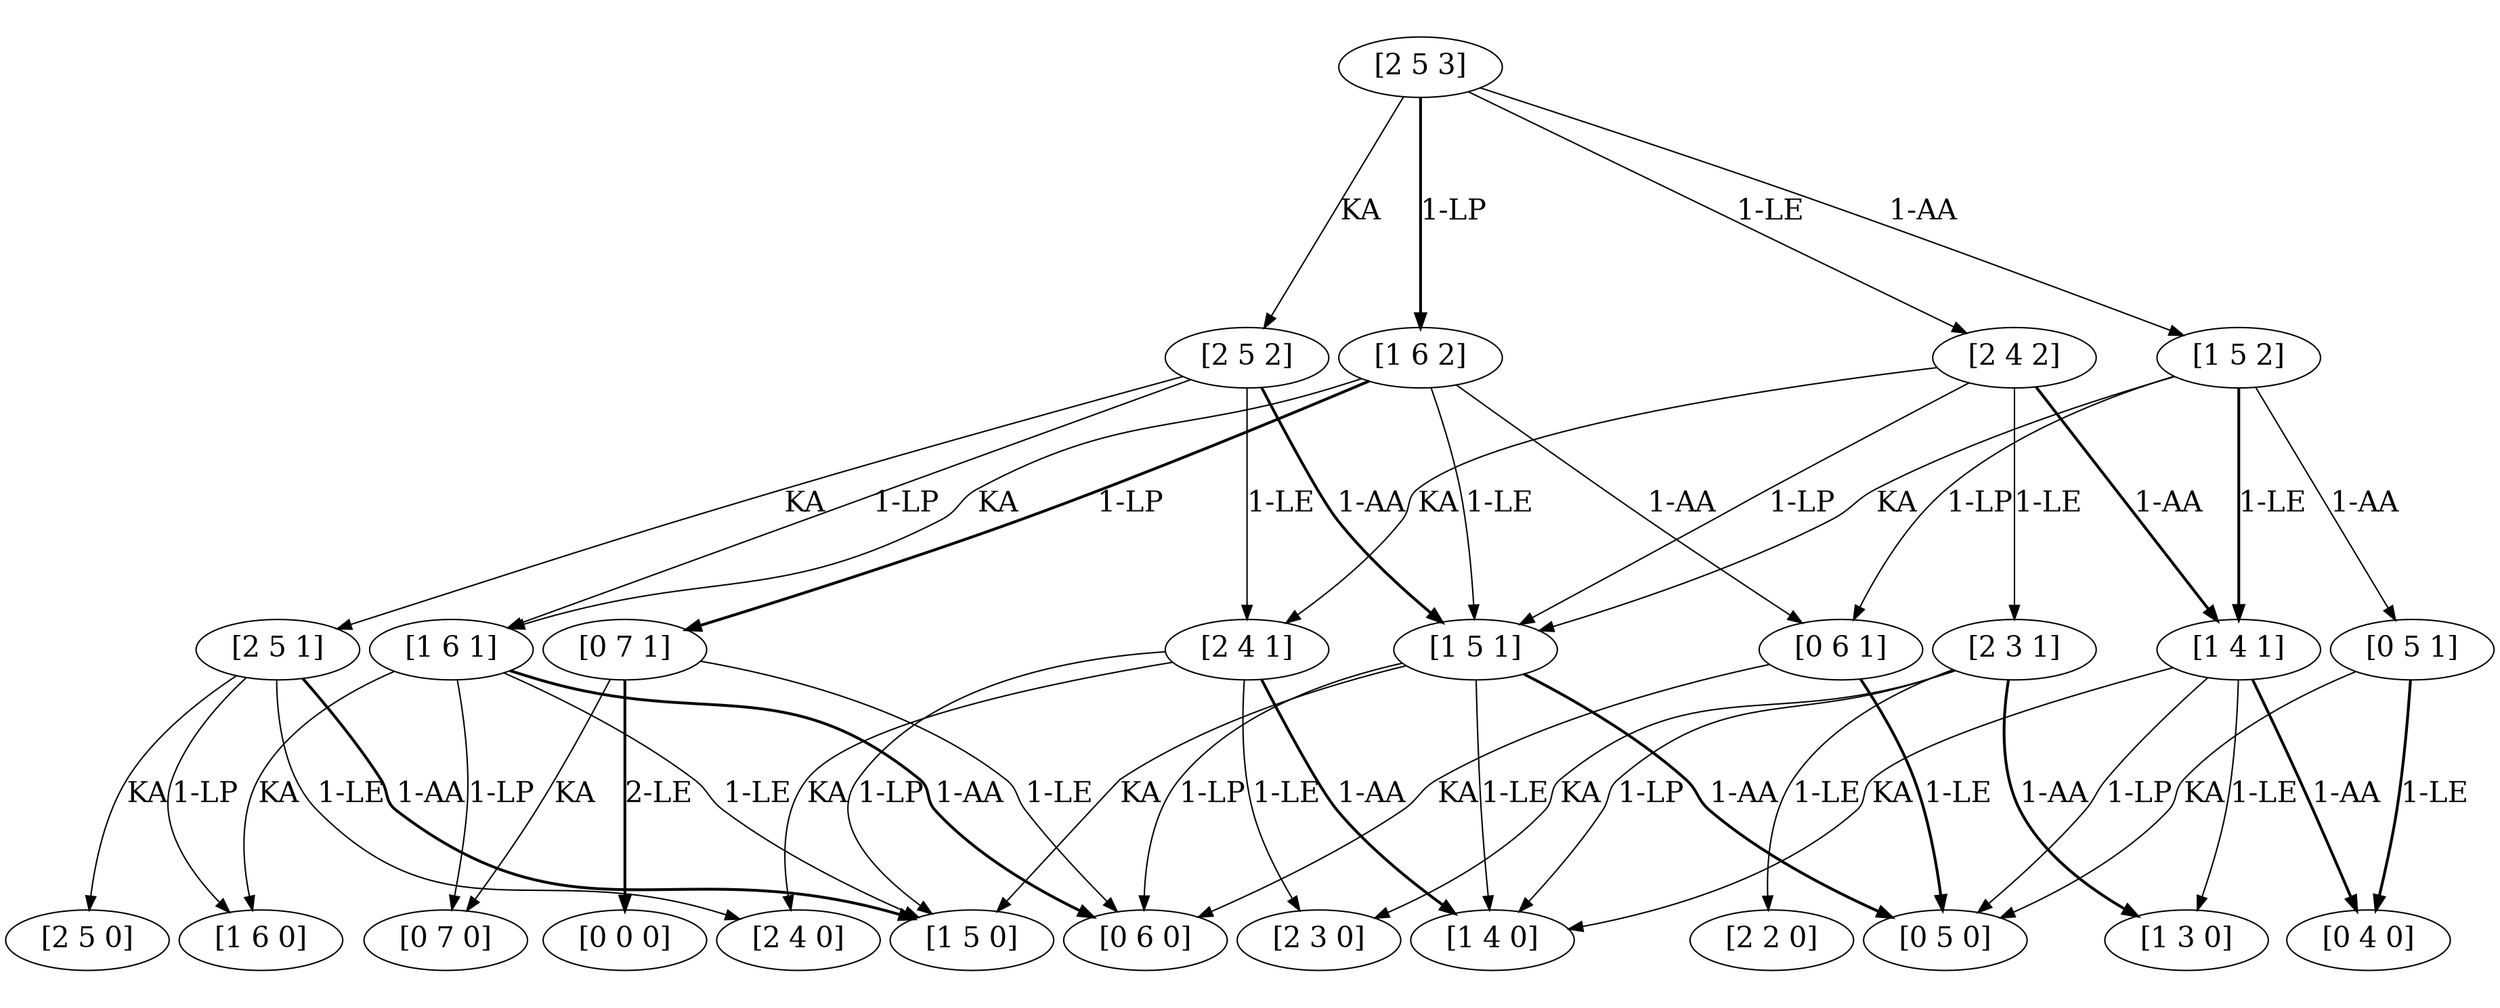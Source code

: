 digraph  {
	graph [ratio=0.4, nodesep=0.1, margin=0];
	node [label="\N", fontsize=20];
	edge [fontsize=20]
	8	 [capacity="[2]",
		label="[2 5 0]",
		stock="[5]",
		time=0,
		value=0.0];
	9	 [capacity="[2]",
		label="[2 5 1]",
		stock="[5]",
		time=1,
		value=100.0];
	9 -> 8 [key=0,
	goal="[2 5 0]",
	label=KA,
	modus=KA,
	not_best_politic=True,
	revenue=0,
	time=1,
	weight=0.0,
	weight_goal=0.0];
12 [capacity="[2]",
	label="[2 4 0]",
	stock="[4]",
	time=0,
	value=0.0];
9 -> 12 [key=1,
goal="[2 4 0]",
label="1-LE",
modus=LE,
not_best_politic=True,
revenue=100,
time=1,
weight=100.0,
weight_goal=0.0];
36 [capacity="[1]",
label="[1 6 0]",
stock="[6]",
time=0,
value=0.0];
9 -> 36 [key=1,
goal="[1 6 0]",
label="1-LP",
modus=LP,
not_best_politic=True,
revenue=0,
time=1,
weight=0.0,
weight_goal=0.0];
40 [capacity="[1]",
label="[1 5 0]",
stock="[5]",
time=0,
value=0.0];
9 -> 40 [key=1,
goal="[1 5 0]",
label="1-AA",
modus=AA,
not_best_politic=False,
revenue=100,
style=bold,
time=1,
weight=100.0,
weight_goal=0.0];
10 [capacity="[2]",
label="[2 5 2]",
stock="[5]",
time=2,
value=200.0];
10 -> 9 [key=0,
goal="[2 5 1]",
label=KA,
modus=KA,
not_best_politic=True,
revenue=0,
time=2,
weight=0.0,
weight_goal=100.0];
13 [capacity="[2]",
label="[2 4 1]",
stock="[4]",
time=1,
value=100.0];
10 -> 13 [key=1,
goal="[2 4 1]",
label="1-LE",
modus=LE,
not_best_politic=True,
revenue=100,
time=2,
weight=100.0,
weight_goal=100.0];
37 [capacity="[1]",
label="[1 6 1]",
stock="[6]",
time=1,
value=100.0];
10 -> 37 [key=1,
goal="[1 6 1]",
label="1-LP",
modus=LP,
not_best_politic=True,
revenue=0,
time=2,
weight=0.0,
weight_goal=100.0];
41 [capacity="[1]",
label="[1 5 1]",
stock="[5]",
time=1,
value=100.0];
10 -> 41 [key=1,
goal="[1 5 1]",
label="1-AA",
modus=AA,
not_best_politic=False,
revenue=100,
style=bold,
time=2,
weight=100.0,
weight_goal=100.0];
11 [capacity="[2]",
label="[2 5 3]",
stock="[5]",
time=3,
value=387.5];
11 -> 10 [key=0,
goal="[2 5 2]",
label=KA,
modus=KA,
not_best_politic=True,
revenue=0,
time=3,
weight=0.0,
weight_goal=200.0];
14 [capacity="[2]",
label="[2 4 2]",
stock="[4]",
time=2,
value=200.0];
11 -> 14 [key=1,
goal="[2 4 2]",
label="1-LE",
modus=LE,
not_best_politic=True,
revenue=100,
time=3,
weight=100.0,
weight_goal=200.0];
38 [capacity="[1]",
label="[1 6 2]",
stock="[6]",
time=2,
value=400.0];
11 -> 38 [key=1,
goal="[1 6 2]",
label="1-LP",
modus=LP,
not_best_politic=False,
revenue=0,
style=bold,
time=3,
weight=200.0,
weight_goal=400.0];
42 [capacity="[1]",
label="[1 5 2]",
stock="[5]",
time=2,
value=175.0];
11 -> 42 [key=1,
goal="[1 5 2]",
label="1-AA",
modus=AA,
not_best_politic=True,
revenue=100,
time=3,
weight=75.0,
weight_goal=175.0];
13 -> 12 [key=0,
goal="[2 4 0]",
label=KA,
modus=KA,
not_best_politic=True,
revenue=0,
time=1,
weight=0.0,
weight_goal=0.0];
16 [capacity="[2]",
label="[2 3 0]",
stock="[3]",
time=0,
value=0.0];
13 -> 16 [key=1,
goal="[2 3 0]",
label="1-LE",
modus=LE,
not_best_politic=True,
revenue=100,
time=1,
weight=100.0,
weight_goal=0.0];
13 -> 40 [key=1,
goal="[1 5 0]",
label="1-LP",
modus=LP,
not_best_politic=True,
revenue=0,
time=1,
weight=0.0,
weight_goal=0.0];
44 [capacity="[1]",
label="[1 4 0]",
stock="[4]",
time=0,
value=0.0];
13 -> 44 [key=1,
goal="[1 4 0]",
label="1-AA",
modus=AA,
not_best_politic=False,
revenue=100,
style=bold,
time=1,
weight=100.0,
weight_goal=0.0];
14 -> 13 [key=0,
goal="[2 4 1]",
label=KA,
modus=KA,
not_best_politic=True,
revenue=0,
time=2,
weight=0.0,
weight_goal=100.0];
17 [capacity="[2]",
label="[2 3 1]",
stock="[3]",
time=1,
value=100.0];
14 -> 17 [key=1,
goal="[2 3 1]",
label="1-LE",
modus=LE,
not_best_politic=True,
revenue=100,
time=2,
weight=100.0,
weight_goal=100.0];
14 -> 41 [key=1,
goal="[1 5 1]",
label="1-LP",
modus=LP,
not_best_politic=True,
revenue=0,
time=2,
weight=0.0,
weight_goal=100.0];
45 [capacity="[1]",
label="[1 4 1]",
stock="[4]",
time=1,
value=100.0];
14 -> 45 [key=1,
goal="[1 4 1]",
label="1-AA",
modus=AA,
not_best_politic=False,
revenue=100,
style=bold,
time=2,
weight=100.0,
weight_goal=100.0];
17 -> 16 [key=0,
goal="[2 3 0]",
label=KA,
modus=KA,
not_best_politic=True,
revenue=0,
time=1,
weight=0.0,
weight_goal=0.0];
20 [capacity="[2]",
label="[2 2 0]",
stock="[2]",
time=0,
value=0.0];
17 -> 20 [key=1,
goal="[2 2 0]",
label="1-LE",
modus=LE,
not_best_politic=True,
revenue=100,
time=1,
weight=100.0,
weight_goal=0.0];
17 -> 44 [key=1,
goal="[1 4 0]",
label="1-LP",
modus=LP,
not_best_politic=True,
revenue=0,
time=1,
weight=0.0,
weight_goal=0.0];
48 [capacity="[1]",
label="[1 3 0]",
stock="[3]",
time=0,
value=0.0];
17 -> 48 [key=1,
goal="[1 3 0]",
label="1-AA",
modus=AA,
not_best_politic=False,
revenue=100,
style=bold,
time=1,
weight=100.0,
weight_goal=0.0];
37 -> 36 [key=0,
goal="[1 6 0]",
label=KA,
modus=KA,
not_best_politic=True,
revenue=0,
time=1,
weight=0.0,
weight_goal=0.0];
37 -> 40 [key=1,
goal="[1 5 0]",
label="1-LE",
modus=LE,
not_best_politic=True,
revenue=100,
time=1,
weight=100.0,
weight_goal=0.0];
64 [capacity="[0]",
label="[0 7 0]",
stock="[7]",
time=0,
value=0.0];
37 -> 64 [key=1,
goal="[0 7 0]",
label="1-LP",
modus=LP,
not_best_politic=True,
revenue=0,
time=1,
weight=0.0,
weight_goal=0.0];
68 [capacity="[0]",
label="[0 6 0]",
stock="[6]",
time=0,
value=0.0];
37 -> 68 [key=1,
goal="[0 6 0]",
label="1-AA",
modus=AA,
not_best_politic=False,
revenue=100,
style=bold,
time=1,
weight=100.0,
weight_goal=0.0];
38 -> 37 [key=0,
goal="[1 6 1]",
label=KA,
modus=KA,
not_best_politic=True,
revenue=0,
time=2,
weight=0.0,
weight_goal=100.0];
38 -> 41 [key=1,
goal="[1 5 1]",
label="1-LE",
modus=LE,
not_best_politic=True,
revenue=100,
time=2,
weight=100.0,
weight_goal=100.0];
65 [capacity="[0]",
label="[0 7 1]",
stock="[7]",
time=1,
value=550.0];
38 -> 65 [key=1,
goal="[0 7 1]",
label="1-LP",
modus=LP,
not_best_politic=False,
revenue=0,
style=bold,
time=2,
weight=450.0,
weight_goal=550.0];
69 [capacity="[0]",
label="[0 6 1]",
stock="[6]",
time=1,
value=50.0];
38 -> 69 [key=1,
goal="[0 6 1]",
label="1-AA",
modus=AA,
not_best_politic=True,
revenue=100,
time=2,
weight=50.0,
weight_goal=50.0];
41 -> 40 [key=0,
goal="[1 5 0]",
label=KA,
modus=KA,
not_best_politic=True,
revenue=0,
time=1,
weight=0.0,
weight_goal=0.0];
41 -> 44 [key=1,
goal="[1 4 0]",
label="1-LE",
modus=LE,
not_best_politic=True,
revenue=100,
time=1,
weight=100.0,
weight_goal=0.0];
41 -> 68 [key=1,
goal="[0 6 0]",
label="1-LP",
modus=LP,
not_best_politic=True,
revenue=0,
time=1,
weight=0.0,
weight_goal=0.0];
72 [capacity="[0]",
label="[0 5 0]",
stock="[5]",
time=0,
value=0.0];
41 -> 72 [key=1,
goal="[0 5 0]",
label="1-AA",
modus=AA,
not_best_politic=False,
revenue=100,
style=bold,
time=1,
weight=100.0,
weight_goal=0.0];
42 -> 41 [key=0,
goal="[1 5 1]",
label=KA,
modus=KA,
not_best_politic=True,
revenue=0,
time=2,
weight=0.0,
weight_goal=100.0];
42 -> 45 [key=1,
goal="[1 4 1]",
label="1-LE",
modus=LE,
not_best_politic=False,
revenue=100,
style=bold,
time=2,
weight=100.0,
weight_goal=100.0];
42 -> 69 [key=1,
goal="[0 6 1]",
label="1-LP",
modus=LP,
not_best_politic=True,
revenue=0,
time=2,
weight=-50.0,
weight_goal=50.0];
73 [capacity="[0]",
label="[0 5 1]",
stock="[5]",
time=1,
value=50.0];
42 -> 73 [key=1,
goal="[0 5 1]",
label="1-AA",
modus=AA,
not_best_politic=True,
revenue=100,
time=2,
weight=50.0,
weight_goal=50.0];
45 -> 44 [key=0,
goal="[1 4 0]",
label=KA,
modus=KA,
not_best_politic=True,
revenue=0,
time=1,
weight=0.0,
weight_goal=0.0];
45 -> 48 [key=1,
goal="[1 3 0]",
label="1-LE",
modus=LE,
not_best_politic=True,
revenue=100,
time=1,
weight=100.0,
weight_goal=0.0];
45 -> 72 [key=1,
goal="[0 5 0]",
label="1-LP",
modus=LP,
not_best_politic=True,
revenue=0,
time=1,
weight=0.0,
weight_goal=0.0];
76 [capacity="[0]",
label="[0 4 0]",
stock="[4]",
time=0,
value=0.0];
45 -> 76 [key=1,
goal="[0 4 0]",
label="1-AA",
modus=AA,
not_best_politic=False,
revenue=100,
style=bold,
time=1,
weight=100.0,
weight_goal=0.0];
65 -> 64 [key=0,
goal="[0 7 0]",
label=KA,
modus=KA,
not_best_politic=True,
revenue=0,
time=1,
weight=0.0,
weight_goal=0.0];
65 -> 68 [key=1,
goal="[0 6 0]",
label="1-LE",
modus=LE,
not_best_politic=True,
revenue=100,
time=1,
weight=100.0,
weight_goal=0.0];
92 [capacity="[0]",
label="[0 0 0]",
stock="[0]",
time=0,
value=0.0];
65 -> 92 [key=2,
goal="[0 0 0]",
label="2-LE",
modus=LE,
not_best_politic=False,
revenue=5000,
style=bold,
time=1,
weight=5000.0,
weight_goal=0.0];
69 -> 68 [key=0,
goal="[0 6 0]",
label=KA,
modus=KA,
not_best_politic=True,
revenue=0,
time=1,
weight=0.0,
weight_goal=0.0];
69 -> 72 [key=1,
goal="[0 5 0]",
label="1-LE",
modus=LE,
not_best_politic=False,
revenue=100,
style=bold,
time=1,
weight=100.0,
weight_goal=0.0];
73 -> 72 [key=0,
goal="[0 5 0]",
label=KA,
modus=KA,
not_best_politic=True,
revenue=0,
time=1,
weight=0.0,
weight_goal=0.0];
73 -> 76 [key=1,
goal="[0 4 0]",
label="1-LE",
modus=LE,
not_best_politic=False,
revenue=100,
style=bold,
time=1,
weight=100.0,
weight_goal=0.0];
}
